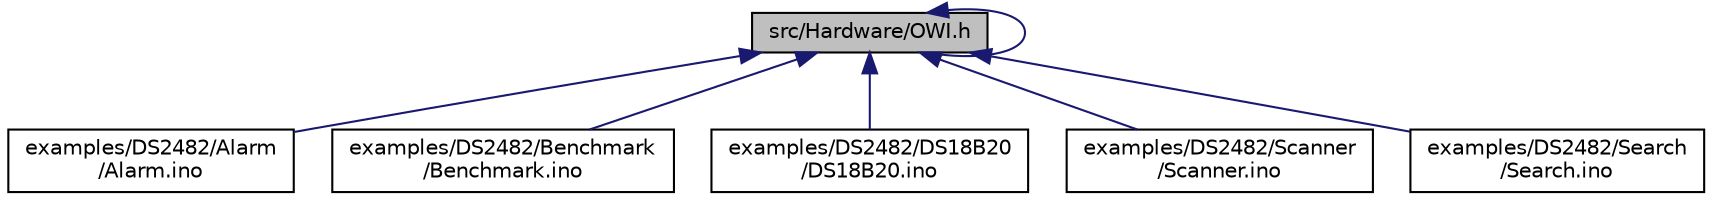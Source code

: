 digraph "src/Hardware/OWI.h"
{
  edge [fontname="Helvetica",fontsize="10",labelfontname="Helvetica",labelfontsize="10"];
  node [fontname="Helvetica",fontsize="10",shape=record];
  Node1 [label="src/Hardware/OWI.h",height=0.2,width=0.4,color="black", fillcolor="grey75", style="filled", fontcolor="black"];
  Node1 -> Node1 [dir="back",color="midnightblue",fontsize="10",style="solid",fontname="Helvetica"];
  Node1 -> Node2 [dir="back",color="midnightblue",fontsize="10",style="solid",fontname="Helvetica"];
  Node2 [label="examples/DS2482/Alarm\l/Alarm.ino",height=0.2,width=0.4,color="black", fillcolor="white", style="filled",URL="$dd/d5a/DS2482_2Alarm_2Alarm_8ino.html"];
  Node1 -> Node3 [dir="back",color="midnightblue",fontsize="10",style="solid",fontname="Helvetica"];
  Node3 [label="examples/DS2482/Benchmark\l/Benchmark.ino",height=0.2,width=0.4,color="black", fillcolor="white", style="filled",URL="$d8/dc3/DS2482_2Benchmark_2Benchmark_8ino.html"];
  Node1 -> Node4 [dir="back",color="midnightblue",fontsize="10",style="solid",fontname="Helvetica"];
  Node4 [label="examples/DS2482/DS18B20\l/DS18B20.ino",height=0.2,width=0.4,color="black", fillcolor="white", style="filled",URL="$d5/dc4/DS2482_2DS18B20_2DS18B20_8ino.html"];
  Node1 -> Node5 [dir="back",color="midnightblue",fontsize="10",style="solid",fontname="Helvetica"];
  Node5 [label="examples/DS2482/Scanner\l/Scanner.ino",height=0.2,width=0.4,color="black", fillcolor="white", style="filled",URL="$df/da7/DS2482_2Scanner_2Scanner_8ino.html"];
  Node1 -> Node6 [dir="back",color="midnightblue",fontsize="10",style="solid",fontname="Helvetica"];
  Node6 [label="examples/DS2482/Search\l/Search.ino",height=0.2,width=0.4,color="black", fillcolor="white", style="filled",URL="$d2/d49/DS2482_2Search_2Search_8ino.html"];
}
